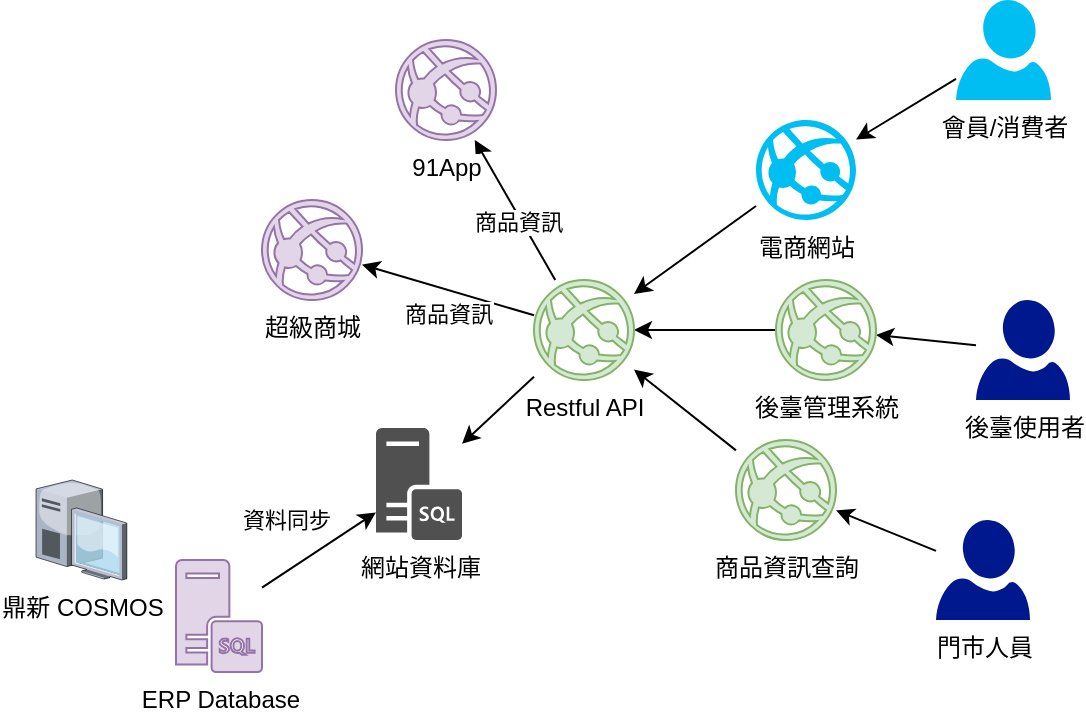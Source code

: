 <mxfile version="13.7.3" type="device"><diagram id="AzUR9E4pZBbzGT_S2fM9" name="Page-1"><mxGraphModel dx="706" dy="408" grid="1" gridSize="10" guides="1" tooltips="1" connect="1" arrows="1" fold="1" page="1" pageScale="1" pageWidth="827" pageHeight="1169" math="0" shadow="0"><root><mxCell id="0"/><mxCell id="1" parent="0"/><mxCell id="euffvMZq33MCqrxNmrP7-14" value="" style="edgeStyle=none;rounded=0;orthogonalLoop=1;jettySize=auto;html=1;" parent="1" source="euffvMZq33MCqrxNmrP7-2" target="euffvMZq33MCqrxNmrP7-3" edge="1"><mxGeometry relative="1" as="geometry"><mxPoint x="264.5" y="228" as="targetPoint"/></mxGeometry></mxCell><mxCell id="euffvMZq33MCqrxNmrP7-24" value="資料同步" style="edgeLabel;html=1;align=center;verticalAlign=middle;resizable=0;points=[];" parent="euffvMZq33MCqrxNmrP7-14" vertex="1" connectable="0"><mxGeometry x="-0.329" y="-4" relative="1" as="geometry"><mxPoint x="-9.73" y="-25.18" as="offset"/></mxGeometry></mxCell><mxCell id="euffvMZq33MCqrxNmrP7-2" value="ERP Database" style="pointerEvents=1;shadow=0;dashed=0;html=1;strokeColor=#9673a6;fillColor=#e1d5e7;labelPosition=center;verticalLabelPosition=bottom;verticalAlign=top;outlineConnect=0;align=center;shape=mxgraph.office.servers.sql_server;" parent="1" vertex="1"><mxGeometry x="210" y="400" width="43" height="56" as="geometry"/></mxCell><mxCell id="euffvMZq33MCqrxNmrP7-3" value="網站資料庫" style="pointerEvents=1;shadow=0;dashed=0;html=1;strokeColor=none;fillColor=#505050;labelPosition=center;verticalLabelPosition=bottom;verticalAlign=top;outlineConnect=0;align=center;shape=mxgraph.office.servers.sql_server;" parent="1" vertex="1"><mxGeometry x="310" y="334" width="43" height="56" as="geometry"/></mxCell><mxCell id="euffvMZq33MCqrxNmrP7-4" value="鼎新 COSMOS" style="verticalLabelPosition=bottom;aspect=fixed;html=1;verticalAlign=top;strokeColor=none;align=center;outlineConnect=0;shape=mxgraph.citrix.desktop;" parent="1" vertex="1"><mxGeometry x="140" y="360" width="45.41" height="50" as="geometry"/></mxCell><mxCell id="euffvMZq33MCqrxNmrP7-16" value="" style="edgeStyle=none;rounded=0;orthogonalLoop=1;jettySize=auto;html=1;" parent="1" source="kAHV7vgwMI0sqPDKEJva-7" target="kAHV7vgwMI0sqPDKEJva-9" edge="1"><mxGeometry relative="1" as="geometry"><mxPoint x="440" y="285" as="targetPoint"/><mxPoint x="510" y="289.75" as="sourcePoint"/></mxGeometry></mxCell><mxCell id="kAHV7vgwMI0sqPDKEJva-5" value="" style="edgeStyle=none;rounded=0;orthogonalLoop=1;jettySize=auto;html=1;" edge="1" parent="1" source="euffvMZq33MCqrxNmrP7-8" target="kAHV7vgwMI0sqPDKEJva-1"><mxGeometry relative="1" as="geometry"/></mxCell><mxCell id="euffvMZq33MCqrxNmrP7-8" value="會員/消費者" style="verticalLabelPosition=bottom;html=1;verticalAlign=top;align=center;strokeColor=none;fillColor=#00BEF2;shape=mxgraph.azure.user;labelBackgroundColor=#ffffff;" parent="1" vertex="1"><mxGeometry x="600" y="120" width="47.5" height="50" as="geometry"/></mxCell><mxCell id="euffvMZq33MCqrxNmrP7-23" value="" style="edgeStyle=none;rounded=0;orthogonalLoop=1;jettySize=auto;html=1;" parent="1" source="euffvMZq33MCqrxNmrP7-10" target="kAHV7vgwMI0sqPDKEJva-7" edge="1"><mxGeometry relative="1" as="geometry"><mxPoint x="560" y="289.477" as="targetPoint"/></mxGeometry></mxCell><mxCell id="euffvMZq33MCqrxNmrP7-10" value="後臺使用者" style="aspect=fixed;pointerEvents=1;shadow=0;dashed=0;html=1;strokeColor=none;labelPosition=center;verticalLabelPosition=bottom;verticalAlign=top;align=center;fillColor=#00188D;shape=mxgraph.azure.user" parent="1" vertex="1"><mxGeometry x="610" y="270" width="47" height="50" as="geometry"/></mxCell><mxCell id="euffvMZq33MCqrxNmrP7-18" value="" style="edgeStyle=none;rounded=0;orthogonalLoop=1;jettySize=auto;html=1;" parent="1" source="kAHV7vgwMI0sqPDKEJva-9" target="euffvMZq33MCqrxNmrP7-3" edge="1"><mxGeometry relative="1" as="geometry"><mxPoint x="390" y="308.054" as="sourcePoint"/></mxGeometry></mxCell><mxCell id="euffvMZq33MCqrxNmrP7-26" value="" style="edgeStyle=none;rounded=0;orthogonalLoop=1;jettySize=auto;html=1;" parent="1" source="kAHV7vgwMI0sqPDKEJva-9" target="kAHV7vgwMI0sqPDKEJva-10" edge="1"><mxGeometry relative="1" as="geometry"><mxPoint x="390" y="279.643" as="sourcePoint"/><mxPoint x="300" y="260.357" as="targetPoint"/></mxGeometry></mxCell><mxCell id="euffvMZq33MCqrxNmrP7-27" value="商品資訊" style="edgeLabel;html=1;align=center;verticalAlign=middle;resizable=0;points=[];" parent="euffvMZq33MCqrxNmrP7-26" vertex="1" connectable="0"><mxGeometry x="0.373" y="1" relative="1" as="geometry"><mxPoint x="15.75" y="15.87" as="offset"/></mxGeometry></mxCell><mxCell id="euffvMZq33MCqrxNmrP7-30" value="" style="edgeStyle=none;rounded=0;orthogonalLoop=1;jettySize=auto;html=1;" parent="1" source="kAHV7vgwMI0sqPDKEJva-8" target="kAHV7vgwMI0sqPDKEJva-9" edge="1"><mxGeometry relative="1" as="geometry"><mxPoint x="490" y="352.5" as="sourcePoint"/><mxPoint x="440" y="305" as="targetPoint"/></mxGeometry></mxCell><mxCell id="euffvMZq33MCqrxNmrP7-31" value="" style="edgeStyle=none;rounded=0;orthogonalLoop=1;jettySize=auto;html=1;" parent="1" source="euffvMZq33MCqrxNmrP7-29" target="kAHV7vgwMI0sqPDKEJva-8" edge="1"><mxGeometry relative="1" as="geometry"><mxPoint x="540" y="385.152" as="targetPoint"/></mxGeometry></mxCell><mxCell id="euffvMZq33MCqrxNmrP7-29" value="門市人員" style="aspect=fixed;pointerEvents=1;shadow=0;dashed=0;html=1;strokeColor=none;labelPosition=center;verticalLabelPosition=bottom;verticalAlign=top;align=center;fillColor=#00188D;shape=mxgraph.azure.user" parent="1" vertex="1"><mxGeometry x="590" y="380" width="47" height="50" as="geometry"/></mxCell><mxCell id="FJLt7SWZO9xsyfQ5KSXO-3" value="" style="rounded=0;orthogonalLoop=1;jettySize=auto;html=1;" parent="1" source="kAHV7vgwMI0sqPDKEJva-9" target="kAHV7vgwMI0sqPDKEJva-11" edge="1"><mxGeometry relative="1" as="geometry"><mxPoint x="355" y="210" as="targetPoint"/><mxPoint x="395" y="260" as="sourcePoint"/></mxGeometry></mxCell><mxCell id="FJLt7SWZO9xsyfQ5KSXO-4" value="商品資訊" style="edgeLabel;html=1;align=center;verticalAlign=middle;resizable=0;points=[];" parent="FJLt7SWZO9xsyfQ5KSXO-3" vertex="1" connectable="0"><mxGeometry x="0.179" y="-2" relative="1" as="geometry"><mxPoint x="3.18" y="12.58" as="offset"/></mxGeometry></mxCell><mxCell id="kAHV7vgwMI0sqPDKEJva-13" value="" style="edgeStyle=none;rounded=0;orthogonalLoop=1;jettySize=auto;html=1;" edge="1" parent="1" source="kAHV7vgwMI0sqPDKEJva-1" target="kAHV7vgwMI0sqPDKEJva-9"><mxGeometry relative="1" as="geometry"><mxPoint x="455" y="205" as="targetPoint"/></mxGeometry></mxCell><mxCell id="kAHV7vgwMI0sqPDKEJva-1" value="&lt;span style=&quot;background-color: rgb(255 , 255 , 255)&quot;&gt;電商網站&lt;/span&gt;" style="verticalLabelPosition=bottom;html=1;verticalAlign=top;align=center;strokeColor=none;fillColor=#00BEF2;shape=mxgraph.azure.azure_website;pointerEvents=1;" vertex="1" parent="1"><mxGeometry x="500" y="180" width="50" height="50" as="geometry"/></mxCell><mxCell id="kAHV7vgwMI0sqPDKEJva-7" value="&lt;span style=&quot;background-color: rgb(255 , 255 , 255)&quot;&gt;後臺管理系統&lt;/span&gt;" style="verticalLabelPosition=bottom;html=1;verticalAlign=top;align=center;strokeColor=#82b366;fillColor=#d5e8d4;shape=mxgraph.azure.azure_website;pointerEvents=1;" vertex="1" parent="1"><mxGeometry x="510" y="260" width="50" height="50" as="geometry"/></mxCell><mxCell id="kAHV7vgwMI0sqPDKEJva-8" value="&lt;span style=&quot;background-color: rgb(255 , 255 , 255)&quot;&gt;商品資訊查詢&lt;br&gt;&lt;/span&gt;" style="verticalLabelPosition=bottom;html=1;verticalAlign=top;align=center;strokeColor=#82b366;fillColor=#d5e8d4;shape=mxgraph.azure.azure_website;pointerEvents=1;" vertex="1" parent="1"><mxGeometry x="490" y="340" width="50" height="50" as="geometry"/></mxCell><mxCell id="kAHV7vgwMI0sqPDKEJva-9" value="&lt;span style=&quot;background-color: rgb(255 , 255 , 255)&quot;&gt;Restful API&lt;/span&gt;" style="verticalLabelPosition=bottom;html=1;verticalAlign=top;align=center;strokeColor=#82b366;fillColor=#d5e8d4;shape=mxgraph.azure.azure_website;pointerEvents=1;" vertex="1" parent="1"><mxGeometry x="389" y="260" width="50" height="50" as="geometry"/></mxCell><mxCell id="kAHV7vgwMI0sqPDKEJva-10" value="&lt;span style=&quot;background-color: rgb(255 , 255 , 255)&quot;&gt;超級商城&lt;/span&gt;" style="verticalLabelPosition=bottom;html=1;verticalAlign=top;align=center;strokeColor=#9673a6;fillColor=#e1d5e7;shape=mxgraph.azure.azure_website;pointerEvents=1;" vertex="1" parent="1"><mxGeometry x="253" y="220" width="50" height="50" as="geometry"/></mxCell><mxCell id="kAHV7vgwMI0sqPDKEJva-11" value="&lt;span style=&quot;background-color: rgb(255 , 255 , 255)&quot;&gt;91App&lt;/span&gt;" style="verticalLabelPosition=bottom;html=1;verticalAlign=top;align=center;strokeColor=#9673a6;fillColor=#e1d5e7;shape=mxgraph.azure.azure_website;pointerEvents=1;" vertex="1" parent="1"><mxGeometry x="320" y="140" width="50" height="50" as="geometry"/></mxCell></root></mxGraphModel></diagram></mxfile>
